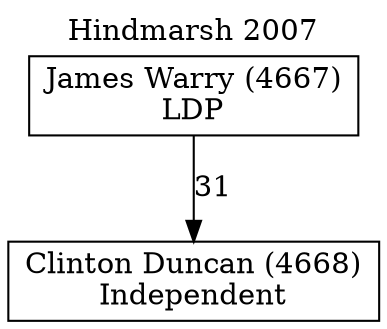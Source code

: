 // House preference flow
digraph "Clinton Duncan (4668)_Hindmarsh_2007" {
	graph [label="Hindmarsh 2007" labelloc=t mclimit=10]
	node [shape=box]
	"Clinton Duncan (4668)" [label="Clinton Duncan (4668)
Independent"]
	"James Warry (4667)" [label="James Warry (4667)
LDP"]
	"James Warry (4667)" -> "Clinton Duncan (4668)" [label=31]
}
